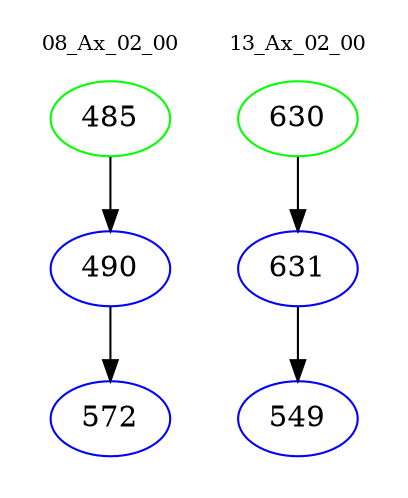 digraph{
subgraph cluster_0 {
color = white
label = "08_Ax_02_00";
fontsize=10;
T0_485 [label="485", color="green"]
T0_485 -> T0_490 [color="black"]
T0_490 [label="490", color="blue"]
T0_490 -> T0_572 [color="black"]
T0_572 [label="572", color="blue"]
}
subgraph cluster_1 {
color = white
label = "13_Ax_02_00";
fontsize=10;
T1_630 [label="630", color="green"]
T1_630 -> T1_631 [color="black"]
T1_631 [label="631", color="blue"]
T1_631 -> T1_549 [color="black"]
T1_549 [label="549", color="blue"]
}
}
